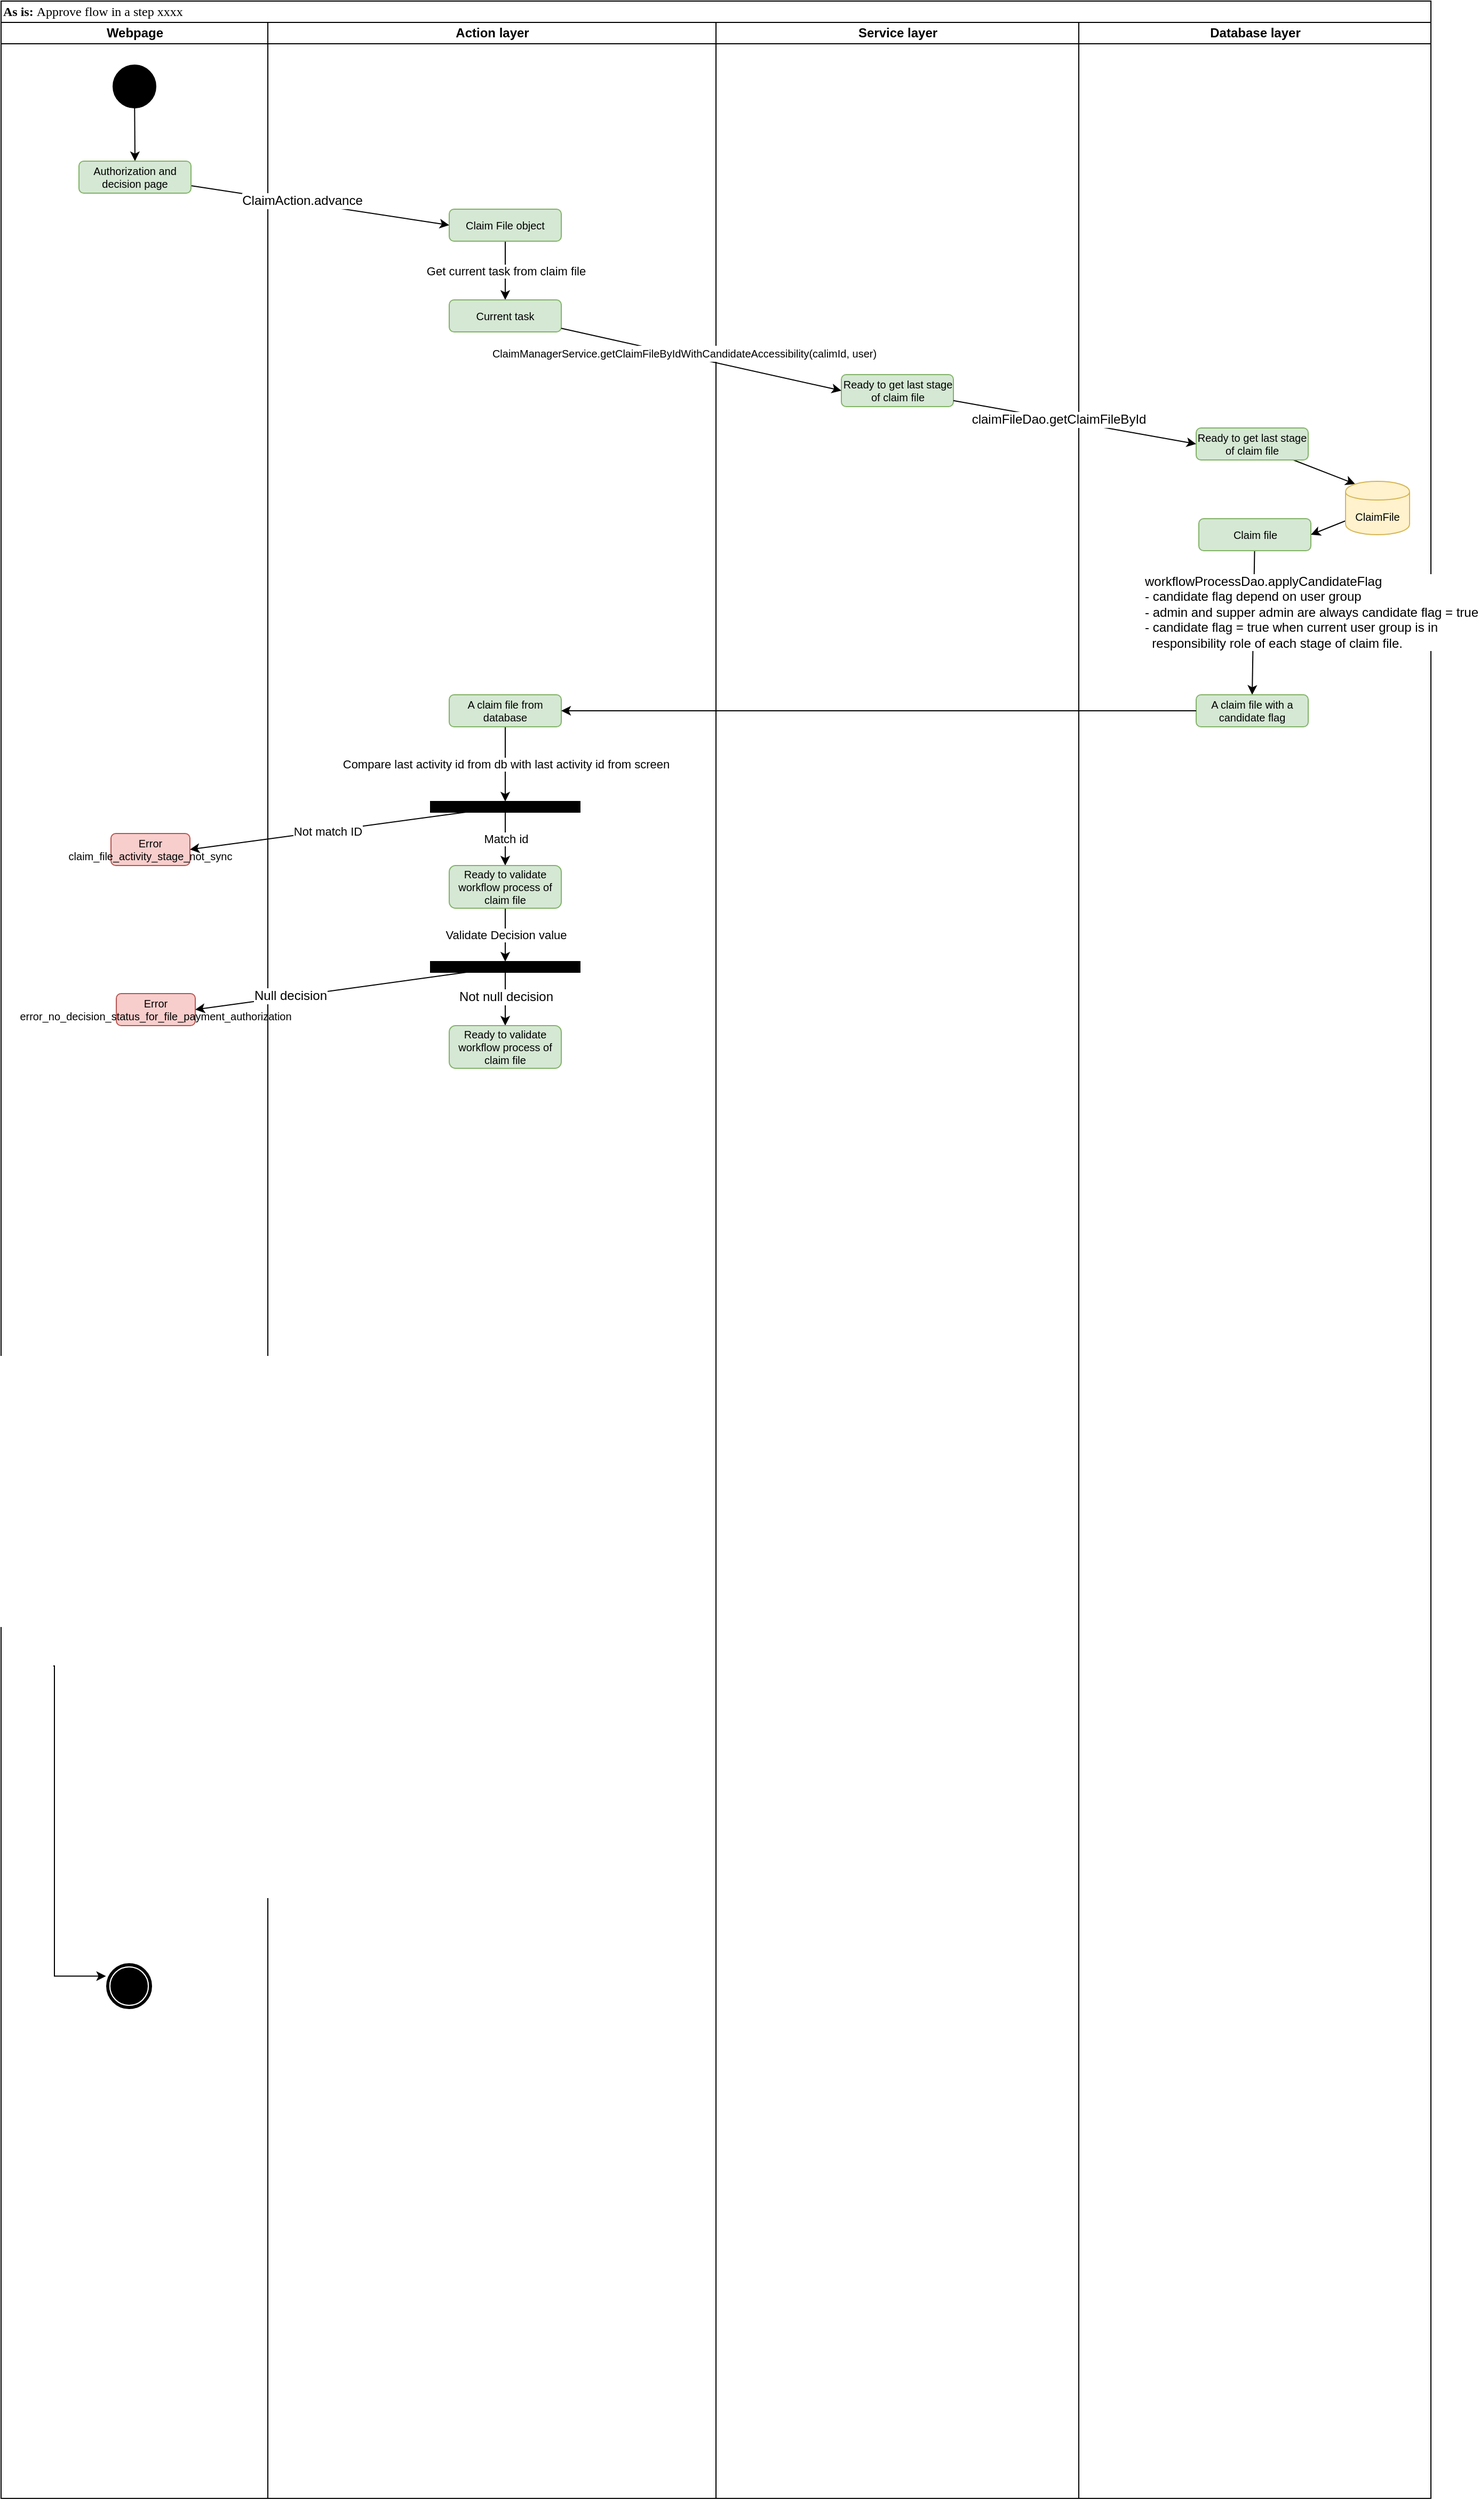 <mxfile version="11.3.1" type="github" pages="1"><diagram name="Page-1" id="0783ab3e-0a74-02c8-0abd-f7b4e66b4bec"><mxGraphModel dx="771" dy="397" grid="1" gridSize="10" guides="1" tooltips="1" connect="1" arrows="1" fold="1" page="1" pageScale="1" pageWidth="850" pageHeight="1100" background="#ffffff" math="0" shadow="0"><root><mxCell id="0"/><mxCell id="1" parent="0"/><mxCell id="1c1d494c118603dd-1" value="As is: &lt;span style=&quot;font-weight: 400&quot;&gt;Approve flow in a step xxxx&lt;/span&gt;" style="swimlane;html=1;childLayout=stackLayout;startSize=20;rounded=0;shadow=0;comic=0;labelBackgroundColor=none;strokeColor=#000000;strokeWidth=1;fillColor=#ffffff;fontFamily=Verdana;fontSize=12;fontColor=#000000;align=left;" parent="1" vertex="1"><mxGeometry x="40" y="30" width="1340" height="2340" as="geometry"/></mxCell><mxCell id="1c1d494c118603dd-2" value="Webpage" style="swimlane;html=1;startSize=20;" parent="1c1d494c118603dd-1" vertex="1"><mxGeometry y="20" width="250" height="2320" as="geometry"/></mxCell><mxCell id="o6uYyF3r6FIAQzFePDf1-14" style="edgeStyle=none;rounded=0;orthogonalLoop=1;jettySize=auto;html=1;entryX=0.5;entryY=0;entryDx=0;entryDy=0;fontSize=10;" parent="1c1d494c118603dd-2" source="60571a20871a0731-4" edge="1"><mxGeometry relative="1" as="geometry"><mxPoint x="125.5" y="130" as="targetPoint"/></mxGeometry></mxCell><mxCell id="60571a20871a0731-4" value="" style="ellipse;whiteSpace=wrap;html=1;rounded=0;shadow=0;comic=0;labelBackgroundColor=none;strokeColor=#000000;strokeWidth=1;fillColor=#000000;fontFamily=Verdana;fontSize=12;fontColor=#000000;align=center;" parent="1c1d494c118603dd-2" vertex="1"><mxGeometry x="105" y="40" width="40" height="40" as="geometry"/></mxCell><mxCell id="o6uYyF3r6FIAQzFePDf1-150" value="" style="shape=mxgraph.bpmn.shape;html=1;verticalLabelPosition=bottom;labelBackgroundColor=#ffffff;verticalAlign=top;perimeter=ellipsePerimeter;outline=end;symbol=terminate;rounded=0;shadow=0;comic=0;strokeColor=#000000;strokeWidth=1;fillColor=#ffffff;fontFamily=Verdana;fontSize=12;fontColor=#000000;align=center;" parent="1c1d494c118603dd-2" vertex="1"><mxGeometry x="100" y="1820" width="40" height="40" as="geometry"/></mxCell><mxCell id="4uiKt6ms29JhlSO53L4M-97" style="edgeStyle=orthogonalEdgeStyle;rounded=0;orthogonalLoop=1;jettySize=auto;html=1;entryX=-0.042;entryY=0.266;entryDx=0;entryDy=0;entryPerimeter=0;fontSize=10;" parent="1c1d494c118603dd-2" target="o6uYyF3r6FIAQzFePDf1-150" edge="1"><mxGeometry relative="1" as="geometry"><Array as="points"><mxPoint x="50" y="1831"/></Array><mxPoint x="49.0" y="1540.0" as="sourcePoint"/></mxGeometry></mxCell><mxCell id="okeoiEEO0DwhEaPH8ZXu-27" value="Error&lt;br&gt;claim_file_activity_stage_not_sync" style="rounded=1;whiteSpace=wrap;html=1;fillColor=#f8cecc;strokeColor=#b85450;fontSize=10;" vertex="1" parent="1c1d494c118603dd-2"><mxGeometry x="103" y="760" width="74" height="30" as="geometry"/></mxCell><mxCell id="okeoiEEO0DwhEaPH8ZXu-33" value="Error&lt;br&gt;error_no_decision_status_for_file_payment_authorization" style="rounded=1;whiteSpace=wrap;html=1;fillColor=#f8cecc;strokeColor=#b85450;fontSize=10;" vertex="1" parent="1c1d494c118603dd-2"><mxGeometry x="108" y="910" width="74" height="30" as="geometry"/></mxCell><mxCell id="1c1d494c118603dd-3" value="Action layer" style="swimlane;html=1;startSize=20;align=center;" parent="1c1d494c118603dd-1" vertex="1"><mxGeometry x="250" y="20" width="420" height="2320" as="geometry"/></mxCell><mxCell id="okeoiEEO0DwhEaPH8ZXu-6" value="Get current task from claim file" style="edgeStyle=none;rounded=0;orthogonalLoop=1;jettySize=auto;html=1;entryX=0.5;entryY=0;entryDx=0;entryDy=0;" edge="1" parent="1c1d494c118603dd-3" source="okeoiEEO0DwhEaPH8ZXu-2" target="okeoiEEO0DwhEaPH8ZXu-5"><mxGeometry relative="1" as="geometry"/></mxCell><mxCell id="okeoiEEO0DwhEaPH8ZXu-2" value="Claim File object" style="rounded=1;whiteSpace=wrap;html=1;fillColor=#d5e8d4;strokeColor=#82b366;fontSize=10;" vertex="1" parent="1c1d494c118603dd-3"><mxGeometry x="170" y="175" width="105" height="30" as="geometry"/></mxCell><mxCell id="okeoiEEO0DwhEaPH8ZXu-5" value="Current task" style="rounded=1;whiteSpace=wrap;html=1;fillColor=#d5e8d4;strokeColor=#82b366;fontSize=10;" vertex="1" parent="1c1d494c118603dd-3"><mxGeometry x="170" y="260" width="105" height="30" as="geometry"/></mxCell><mxCell id="okeoiEEO0DwhEaPH8ZXu-26" value="Compare last activity id from db with last activity id from screen" style="edgeStyle=none;rounded=0;orthogonalLoop=1;jettySize=auto;html=1;entryX=0.5;entryY=0;entryDx=0;entryDy=0;" edge="1" parent="1c1d494c118603dd-3" source="okeoiEEO0DwhEaPH8ZXu-23" target="okeoiEEO0DwhEaPH8ZXu-25"><mxGeometry relative="1" as="geometry"/></mxCell><mxCell id="okeoiEEO0DwhEaPH8ZXu-23" value="A claim file from database" style="rounded=1;whiteSpace=wrap;html=1;fillColor=#d5e8d4;strokeColor=#82b366;fontSize=10;" vertex="1" parent="1c1d494c118603dd-3"><mxGeometry x="170" y="630" width="105" height="30" as="geometry"/></mxCell><mxCell id="okeoiEEO0DwhEaPH8ZXu-30" value="Match id" style="edgeStyle=none;rounded=0;orthogonalLoop=1;jettySize=auto;html=1;entryX=0.5;entryY=0;entryDx=0;entryDy=0;" edge="1" parent="1c1d494c118603dd-3" source="okeoiEEO0DwhEaPH8ZXu-25" target="okeoiEEO0DwhEaPH8ZXu-29"><mxGeometry relative="1" as="geometry"/></mxCell><mxCell id="okeoiEEO0DwhEaPH8ZXu-25" value="" style="rounded=0;whiteSpace=wrap;html=1;fillColor=#000000;" vertex="1" parent="1c1d494c118603dd-3"><mxGeometry x="152.5" y="730" width="140" height="10" as="geometry"/></mxCell><mxCell id="okeoiEEO0DwhEaPH8ZXu-32" value="Validate Decision value" style="edgeStyle=none;rounded=0;orthogonalLoop=1;jettySize=auto;html=1;entryX=0.5;entryY=0;entryDx=0;entryDy=0;" edge="1" parent="1c1d494c118603dd-3" source="okeoiEEO0DwhEaPH8ZXu-29" target="okeoiEEO0DwhEaPH8ZXu-31"><mxGeometry relative="1" as="geometry"/></mxCell><mxCell id="okeoiEEO0DwhEaPH8ZXu-29" value="Ready to validate workflow process of claim file" style="rounded=1;whiteSpace=wrap;html=1;fillColor=#d5e8d4;strokeColor=#82b366;fontSize=10;" vertex="1" parent="1c1d494c118603dd-3"><mxGeometry x="170" y="790" width="105" height="40" as="geometry"/></mxCell><mxCell id="okeoiEEO0DwhEaPH8ZXu-38" style="edgeStyle=none;rounded=0;orthogonalLoop=1;jettySize=auto;html=1;entryX=0.5;entryY=0;entryDx=0;entryDy=0;" edge="1" parent="1c1d494c118603dd-3" source="okeoiEEO0DwhEaPH8ZXu-31" target="okeoiEEO0DwhEaPH8ZXu-37"><mxGeometry relative="1" as="geometry"/></mxCell><mxCell id="okeoiEEO0DwhEaPH8ZXu-39" value="Not null decision" style="text;html=1;resizable=0;points=[];align=center;verticalAlign=middle;labelBackgroundColor=#ffffff;" vertex="1" connectable="0" parent="okeoiEEO0DwhEaPH8ZXu-38"><mxGeometry x="-0.456" relative="1" as="geometry"><mxPoint y="9" as="offset"/></mxGeometry></mxCell><mxCell id="okeoiEEO0DwhEaPH8ZXu-31" value="" style="rounded=0;whiteSpace=wrap;html=1;fillColor=#000000;" vertex="1" parent="1c1d494c118603dd-3"><mxGeometry x="152.5" y="880" width="140" height="10" as="geometry"/></mxCell><mxCell id="okeoiEEO0DwhEaPH8ZXu-37" value="Ready to validate workflow process of claim file" style="rounded=1;whiteSpace=wrap;html=1;fillColor=#d5e8d4;strokeColor=#82b366;fontSize=10;" vertex="1" parent="1c1d494c118603dd-3"><mxGeometry x="170" y="940" width="105" height="40" as="geometry"/></mxCell><mxCell id="1c1d494c118603dd-4" value="Service layer" style="swimlane;html=1;startSize=20;" parent="1c1d494c118603dd-1" vertex="1"><mxGeometry x="670" y="20" width="340" height="2320" as="geometry"/></mxCell><mxCell id="okeoiEEO0DwhEaPH8ZXu-7" value="Ready to get last stage of claim file" style="rounded=1;whiteSpace=wrap;html=1;fillColor=#d5e8d4;strokeColor=#82b366;fontSize=10;" vertex="1" parent="1c1d494c118603dd-4"><mxGeometry x="117.5" y="330" width="105" height="30" as="geometry"/></mxCell><mxCell id="o6uYyF3r6FIAQzFePDf1-32" value="Database layer" style="swimlane;html=1;startSize=20;" parent="1c1d494c118603dd-1" vertex="1"><mxGeometry x="1010" y="20" width="330" height="2320" as="geometry"/></mxCell><mxCell id="okeoiEEO0DwhEaPH8ZXu-16" style="edgeStyle=none;rounded=0;orthogonalLoop=1;jettySize=auto;html=1;entryX=0.15;entryY=0.05;entryDx=0;entryDy=0;entryPerimeter=0;" edge="1" parent="o6uYyF3r6FIAQzFePDf1-32" source="okeoiEEO0DwhEaPH8ZXu-10" target="okeoiEEO0DwhEaPH8ZXu-15"><mxGeometry relative="1" as="geometry"/></mxCell><mxCell id="okeoiEEO0DwhEaPH8ZXu-10" value="Ready to get last stage of claim file" style="rounded=1;whiteSpace=wrap;html=1;fillColor=#d5e8d4;strokeColor=#82b366;fontSize=10;" vertex="1" parent="o6uYyF3r6FIAQzFePDf1-32"><mxGeometry x="110" y="380" width="105" height="30" as="geometry"/></mxCell><mxCell id="okeoiEEO0DwhEaPH8ZXu-19" style="edgeStyle=none;rounded=0;orthogonalLoop=1;jettySize=auto;html=1;entryX=0.5;entryY=0;entryDx=0;entryDy=0;" edge="1" parent="o6uYyF3r6FIAQzFePDf1-32" source="okeoiEEO0DwhEaPH8ZXu-12" target="okeoiEEO0DwhEaPH8ZXu-18"><mxGeometry relative="1" as="geometry"/></mxCell><mxCell id="okeoiEEO0DwhEaPH8ZXu-12" value="Claim file" style="rounded=1;whiteSpace=wrap;html=1;fillColor=#d5e8d4;strokeColor=#82b366;fontSize=10;" vertex="1" parent="o6uYyF3r6FIAQzFePDf1-32"><mxGeometry x="112.5" y="465" width="105" height="30" as="geometry"/></mxCell><mxCell id="okeoiEEO0DwhEaPH8ZXu-17" style="edgeStyle=none;rounded=0;orthogonalLoop=1;jettySize=auto;html=1;entryX=1;entryY=0.5;entryDx=0;entryDy=0;" edge="1" parent="o6uYyF3r6FIAQzFePDf1-32" source="okeoiEEO0DwhEaPH8ZXu-15" target="okeoiEEO0DwhEaPH8ZXu-12"><mxGeometry relative="1" as="geometry"/></mxCell><mxCell id="okeoiEEO0DwhEaPH8ZXu-15" value="ClaimFile" style="shape=cylinder;whiteSpace=wrap;html=1;boundedLbl=1;backgroundOutline=1;strokeColor=#d6b656;fillColor=#fff2cc;fontSize=10;align=center;" vertex="1" parent="o6uYyF3r6FIAQzFePDf1-32"><mxGeometry x="250" y="430" width="60" height="50" as="geometry"/></mxCell><mxCell id="okeoiEEO0DwhEaPH8ZXu-18" value="A claim file with a candidate flag" style="rounded=1;whiteSpace=wrap;html=1;fillColor=#d5e8d4;strokeColor=#82b366;fontSize=10;" vertex="1" parent="o6uYyF3r6FIAQzFePDf1-32"><mxGeometry x="110" y="630" width="105" height="30" as="geometry"/></mxCell><mxCell id="okeoiEEO0DwhEaPH8ZXu-20" value="workflowProcessDao.applyCandidateFlag&lt;br&gt;- candidate flag depend on user group&lt;br&gt;- admin and supper admin are always candidate flag = true&lt;br&gt;- candidate flag = true when current user group is in&lt;br&gt;&amp;nbsp; responsibility role of each stage of claim file." style="text;html=1;fillColor=none;labelBackgroundColor=#ffffff;" vertex="1" parent="o6uYyF3r6FIAQzFePDf1-32"><mxGeometry x="60" y="510" width="250" height="30" as="geometry"/></mxCell><mxCell id="okeoiEEO0DwhEaPH8ZXu-8" style="edgeStyle=none;rounded=0;orthogonalLoop=1;jettySize=auto;html=1;entryX=0;entryY=0.5;entryDx=0;entryDy=0;" edge="1" parent="1c1d494c118603dd-1" source="okeoiEEO0DwhEaPH8ZXu-5" target="okeoiEEO0DwhEaPH8ZXu-7"><mxGeometry relative="1" as="geometry"/></mxCell><mxCell id="okeoiEEO0DwhEaPH8ZXu-9" value="&lt;span style=&quot;font-size: 10px&quot;&gt;ClaimManagerService.getClaimFileByIdWithCandidateAccessibility(calimId, user)&lt;/span&gt;" style="text;html=1;resizable=0;points=[];align=center;verticalAlign=middle;labelBackgroundColor=#ffffff;" vertex="1" connectable="0" parent="okeoiEEO0DwhEaPH8ZXu-8"><mxGeometry x="-0.104" y="-1" relative="1" as="geometry"><mxPoint x="-2.5" y="-4" as="offset"/></mxGeometry></mxCell><mxCell id="okeoiEEO0DwhEaPH8ZXu-13" style="edgeStyle=none;rounded=0;orthogonalLoop=1;jettySize=auto;html=1;entryX=0;entryY=0.5;entryDx=0;entryDy=0;" edge="1" parent="1c1d494c118603dd-1" source="okeoiEEO0DwhEaPH8ZXu-7" target="okeoiEEO0DwhEaPH8ZXu-10"><mxGeometry relative="1" as="geometry"/></mxCell><mxCell id="okeoiEEO0DwhEaPH8ZXu-14" value="claimFileDao.getClaimFileById" style="text;html=1;resizable=0;points=[];align=center;verticalAlign=middle;labelBackgroundColor=#ffffff;" vertex="1" connectable="0" parent="okeoiEEO0DwhEaPH8ZXu-13"><mxGeometry x="-0.135" relative="1" as="geometry"><mxPoint as="offset"/></mxGeometry></mxCell><mxCell id="okeoiEEO0DwhEaPH8ZXu-24" style="edgeStyle=none;rounded=0;orthogonalLoop=1;jettySize=auto;html=1;entryX=1;entryY=0.5;entryDx=0;entryDy=0;" edge="1" parent="1c1d494c118603dd-1" source="okeoiEEO0DwhEaPH8ZXu-18" target="okeoiEEO0DwhEaPH8ZXu-23"><mxGeometry relative="1" as="geometry"/></mxCell><mxCell id="okeoiEEO0DwhEaPH8ZXu-28" value="Not match ID" style="edgeStyle=none;rounded=0;orthogonalLoop=1;jettySize=auto;html=1;entryX=1;entryY=0.5;entryDx=0;entryDy=0;" edge="1" parent="1c1d494c118603dd-1" source="okeoiEEO0DwhEaPH8ZXu-25" target="okeoiEEO0DwhEaPH8ZXu-27"><mxGeometry relative="1" as="geometry"/></mxCell><mxCell id="okeoiEEO0DwhEaPH8ZXu-35" style="edgeStyle=none;rounded=0;orthogonalLoop=1;jettySize=auto;html=1;entryX=1;entryY=0.5;entryDx=0;entryDy=0;" edge="1" parent="1c1d494c118603dd-1" source="okeoiEEO0DwhEaPH8ZXu-31" target="okeoiEEO0DwhEaPH8ZXu-33"><mxGeometry relative="1" as="geometry"/></mxCell><mxCell id="okeoiEEO0DwhEaPH8ZXu-36" value="Null decision" style="text;html=1;resizable=0;points=[];align=center;verticalAlign=middle;labelBackgroundColor=#ffffff;" vertex="1" connectable="0" parent="okeoiEEO0DwhEaPH8ZXu-35"><mxGeometry x="0.296" y="-1" relative="1" as="geometry"><mxPoint as="offset"/></mxGeometry></mxCell><mxCell id="okeoiEEO0DwhEaPH8ZXu-3" style="rounded=0;orthogonalLoop=1;jettySize=auto;html=1;entryX=0;entryY=0.5;entryDx=0;entryDy=0;" edge="1" parent="1" source="okeoiEEO0DwhEaPH8ZXu-1" target="okeoiEEO0DwhEaPH8ZXu-2"><mxGeometry relative="1" as="geometry"/></mxCell><mxCell id="okeoiEEO0DwhEaPH8ZXu-4" value="ClaimAction.advance" style="text;html=1;resizable=0;points=[];align=center;verticalAlign=middle;labelBackgroundColor=#ffffff;" vertex="1" connectable="0" parent="okeoiEEO0DwhEaPH8ZXu-3"><mxGeometry x="-0.143" y="2" relative="1" as="geometry"><mxPoint as="offset"/></mxGeometry></mxCell><mxCell id="okeoiEEO0DwhEaPH8ZXu-1" value="Authorization and decision page" style="rounded=1;whiteSpace=wrap;html=1;fillColor=#d5e8d4;strokeColor=#82b366;fontSize=10;" vertex="1" parent="1"><mxGeometry x="113" y="180" width="105" height="30" as="geometry"/></mxCell></root></mxGraphModel></diagram></mxfile>